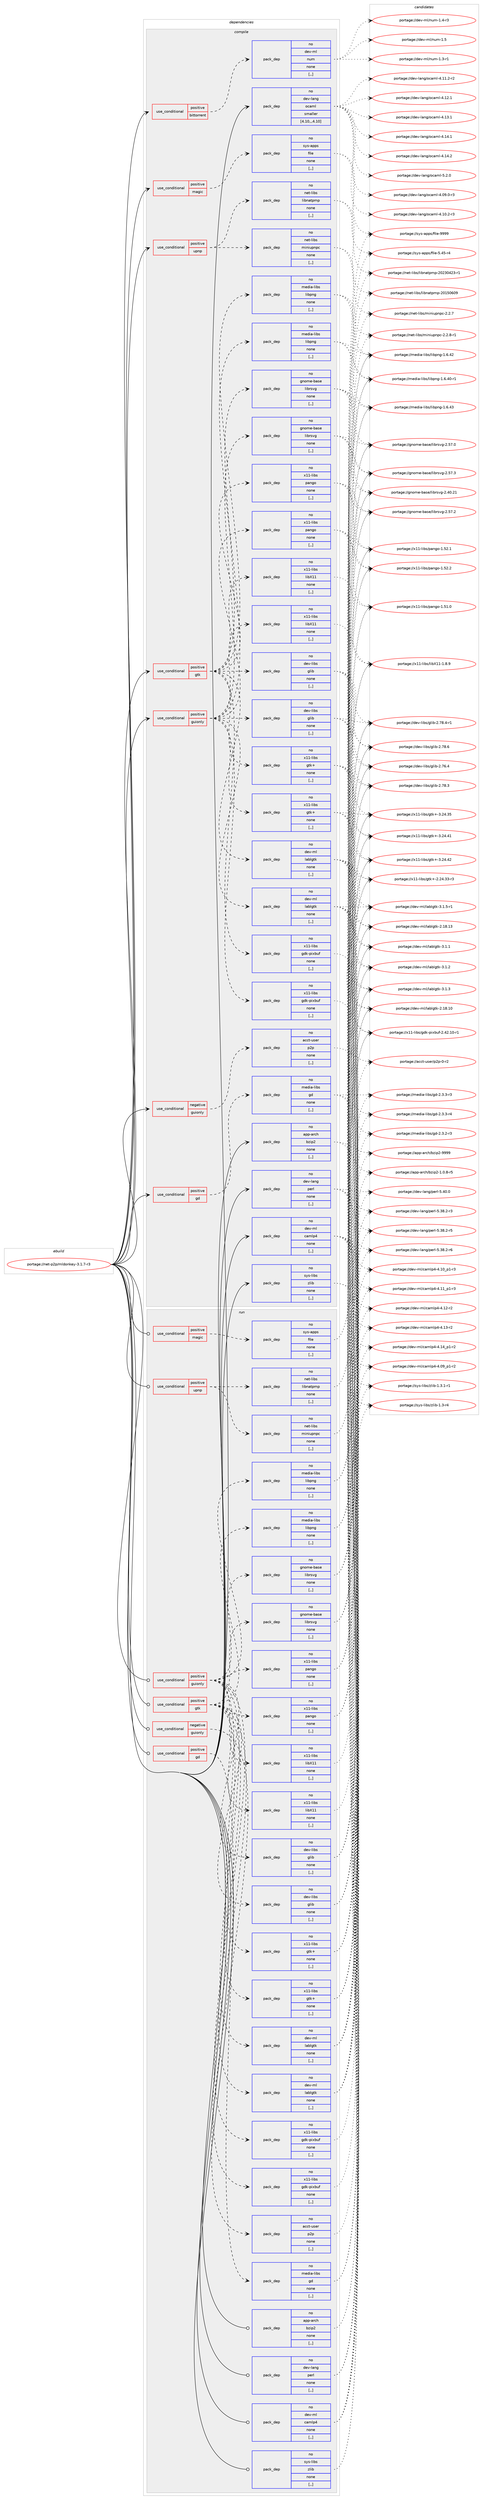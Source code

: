digraph prolog {

# *************
# Graph options
# *************

newrank=true;
concentrate=true;
compound=true;
graph [rankdir=LR,fontname=Helvetica,fontsize=10,ranksep=1.5];#, ranksep=2.5, nodesep=0.2];
edge  [arrowhead=vee];
node  [fontname=Helvetica,fontsize=10];

# **********
# The ebuild
# **********

subgraph cluster_leftcol {
color=gray;
rank=same;
label=<<i>ebuild</i>>;
id [label="portage://net-p2p/mldonkey-3.1.7-r3", color=red, width=4, href="../net-p2p/mldonkey-3.1.7-r3.svg"];
}

# ****************
# The dependencies
# ****************

subgraph cluster_midcol {
color=gray;
label=<<i>dependencies</i>>;
subgraph cluster_compile {
fillcolor="#eeeeee";
style=filled;
label=<<i>compile</i>>;
subgraph cond98154 {
dependency372718 [label=<<TABLE BORDER="0" CELLBORDER="1" CELLSPACING="0" CELLPADDING="4"><TR><TD ROWSPAN="3" CELLPADDING="10">use_conditional</TD></TR><TR><TD>negative</TD></TR><TR><TD>guionly</TD></TR></TABLE>>, shape=none, color=red];
subgraph pack271870 {
dependency372719 [label=<<TABLE BORDER="0" CELLBORDER="1" CELLSPACING="0" CELLPADDING="4" WIDTH="220"><TR><TD ROWSPAN="6" CELLPADDING="30">pack_dep</TD></TR><TR><TD WIDTH="110">no</TD></TR><TR><TD>acct-user</TD></TR><TR><TD>p2p</TD></TR><TR><TD>none</TD></TR><TR><TD>[,,]</TD></TR></TABLE>>, shape=none, color=blue];
}
dependency372718:e -> dependency372719:w [weight=20,style="dashed",arrowhead="vee"];
}
id:e -> dependency372718:w [weight=20,style="solid",arrowhead="vee"];
subgraph cond98155 {
dependency372720 [label=<<TABLE BORDER="0" CELLBORDER="1" CELLSPACING="0" CELLPADDING="4"><TR><TD ROWSPAN="3" CELLPADDING="10">use_conditional</TD></TR><TR><TD>positive</TD></TR><TR><TD>bittorrent</TD></TR></TABLE>>, shape=none, color=red];
subgraph pack271871 {
dependency372721 [label=<<TABLE BORDER="0" CELLBORDER="1" CELLSPACING="0" CELLPADDING="4" WIDTH="220"><TR><TD ROWSPAN="6" CELLPADDING="30">pack_dep</TD></TR><TR><TD WIDTH="110">no</TD></TR><TR><TD>dev-ml</TD></TR><TR><TD>num</TD></TR><TR><TD>none</TD></TR><TR><TD>[,,]</TD></TR></TABLE>>, shape=none, color=blue];
}
dependency372720:e -> dependency372721:w [weight=20,style="dashed",arrowhead="vee"];
}
id:e -> dependency372720:w [weight=20,style="solid",arrowhead="vee"];
subgraph cond98156 {
dependency372722 [label=<<TABLE BORDER="0" CELLBORDER="1" CELLSPACING="0" CELLPADDING="4"><TR><TD ROWSPAN="3" CELLPADDING="10">use_conditional</TD></TR><TR><TD>positive</TD></TR><TR><TD>gd</TD></TR></TABLE>>, shape=none, color=red];
subgraph pack271872 {
dependency372723 [label=<<TABLE BORDER="0" CELLBORDER="1" CELLSPACING="0" CELLPADDING="4" WIDTH="220"><TR><TD ROWSPAN="6" CELLPADDING="30">pack_dep</TD></TR><TR><TD WIDTH="110">no</TD></TR><TR><TD>media-libs</TD></TR><TR><TD>gd</TD></TR><TR><TD>none</TD></TR><TR><TD>[,,]</TD></TR></TABLE>>, shape=none, color=blue];
}
dependency372722:e -> dependency372723:w [weight=20,style="dashed",arrowhead="vee"];
}
id:e -> dependency372722:w [weight=20,style="solid",arrowhead="vee"];
subgraph cond98157 {
dependency372724 [label=<<TABLE BORDER="0" CELLBORDER="1" CELLSPACING="0" CELLPADDING="4"><TR><TD ROWSPAN="3" CELLPADDING="10">use_conditional</TD></TR><TR><TD>positive</TD></TR><TR><TD>gtk</TD></TR></TABLE>>, shape=none, color=red];
subgraph pack271873 {
dependency372725 [label=<<TABLE BORDER="0" CELLBORDER="1" CELLSPACING="0" CELLPADDING="4" WIDTH="220"><TR><TD ROWSPAN="6" CELLPADDING="30">pack_dep</TD></TR><TR><TD WIDTH="110">no</TD></TR><TR><TD>dev-libs</TD></TR><TR><TD>glib</TD></TR><TR><TD>none</TD></TR><TR><TD>[,,]</TD></TR></TABLE>>, shape=none, color=blue];
}
dependency372724:e -> dependency372725:w [weight=20,style="dashed",arrowhead="vee"];
subgraph pack271874 {
dependency372726 [label=<<TABLE BORDER="0" CELLBORDER="1" CELLSPACING="0" CELLPADDING="4" WIDTH="220"><TR><TD ROWSPAN="6" CELLPADDING="30">pack_dep</TD></TR><TR><TD WIDTH="110">no</TD></TR><TR><TD>dev-ml</TD></TR><TR><TD>lablgtk</TD></TR><TR><TD>none</TD></TR><TR><TD>[,,]</TD></TR></TABLE>>, shape=none, color=blue];
}
dependency372724:e -> dependency372726:w [weight=20,style="dashed",arrowhead="vee"];
subgraph pack271875 {
dependency372727 [label=<<TABLE BORDER="0" CELLBORDER="1" CELLSPACING="0" CELLPADDING="4" WIDTH="220"><TR><TD ROWSPAN="6" CELLPADDING="30">pack_dep</TD></TR><TR><TD WIDTH="110">no</TD></TR><TR><TD>gnome-base</TD></TR><TR><TD>librsvg</TD></TR><TR><TD>none</TD></TR><TR><TD>[,,]</TD></TR></TABLE>>, shape=none, color=blue];
}
dependency372724:e -> dependency372727:w [weight=20,style="dashed",arrowhead="vee"];
subgraph pack271876 {
dependency372728 [label=<<TABLE BORDER="0" CELLBORDER="1" CELLSPACING="0" CELLPADDING="4" WIDTH="220"><TR><TD ROWSPAN="6" CELLPADDING="30">pack_dep</TD></TR><TR><TD WIDTH="110">no</TD></TR><TR><TD>media-libs</TD></TR><TR><TD>libpng</TD></TR><TR><TD>none</TD></TR><TR><TD>[,,]</TD></TR></TABLE>>, shape=none, color=blue];
}
dependency372724:e -> dependency372728:w [weight=20,style="dashed",arrowhead="vee"];
subgraph pack271877 {
dependency372729 [label=<<TABLE BORDER="0" CELLBORDER="1" CELLSPACING="0" CELLPADDING="4" WIDTH="220"><TR><TD ROWSPAN="6" CELLPADDING="30">pack_dep</TD></TR><TR><TD WIDTH="110">no</TD></TR><TR><TD>x11-libs</TD></TR><TR><TD>gdk-pixbuf</TD></TR><TR><TD>none</TD></TR><TR><TD>[,,]</TD></TR></TABLE>>, shape=none, color=blue];
}
dependency372724:e -> dependency372729:w [weight=20,style="dashed",arrowhead="vee"];
subgraph pack271878 {
dependency372730 [label=<<TABLE BORDER="0" CELLBORDER="1" CELLSPACING="0" CELLPADDING="4" WIDTH="220"><TR><TD ROWSPAN="6" CELLPADDING="30">pack_dep</TD></TR><TR><TD WIDTH="110">no</TD></TR><TR><TD>x11-libs</TD></TR><TR><TD>gtk+</TD></TR><TR><TD>none</TD></TR><TR><TD>[,,]</TD></TR></TABLE>>, shape=none, color=blue];
}
dependency372724:e -> dependency372730:w [weight=20,style="dashed",arrowhead="vee"];
subgraph pack271879 {
dependency372731 [label=<<TABLE BORDER="0" CELLBORDER="1" CELLSPACING="0" CELLPADDING="4" WIDTH="220"><TR><TD ROWSPAN="6" CELLPADDING="30">pack_dep</TD></TR><TR><TD WIDTH="110">no</TD></TR><TR><TD>x11-libs</TD></TR><TR><TD>libX11</TD></TR><TR><TD>none</TD></TR><TR><TD>[,,]</TD></TR></TABLE>>, shape=none, color=blue];
}
dependency372724:e -> dependency372731:w [weight=20,style="dashed",arrowhead="vee"];
subgraph pack271880 {
dependency372732 [label=<<TABLE BORDER="0" CELLBORDER="1" CELLSPACING="0" CELLPADDING="4" WIDTH="220"><TR><TD ROWSPAN="6" CELLPADDING="30">pack_dep</TD></TR><TR><TD WIDTH="110">no</TD></TR><TR><TD>x11-libs</TD></TR><TR><TD>pango</TD></TR><TR><TD>none</TD></TR><TR><TD>[,,]</TD></TR></TABLE>>, shape=none, color=blue];
}
dependency372724:e -> dependency372732:w [weight=20,style="dashed",arrowhead="vee"];
}
id:e -> dependency372724:w [weight=20,style="solid",arrowhead="vee"];
subgraph cond98158 {
dependency372733 [label=<<TABLE BORDER="0" CELLBORDER="1" CELLSPACING="0" CELLPADDING="4"><TR><TD ROWSPAN="3" CELLPADDING="10">use_conditional</TD></TR><TR><TD>positive</TD></TR><TR><TD>guionly</TD></TR></TABLE>>, shape=none, color=red];
subgraph pack271881 {
dependency372734 [label=<<TABLE BORDER="0" CELLBORDER="1" CELLSPACING="0" CELLPADDING="4" WIDTH="220"><TR><TD ROWSPAN="6" CELLPADDING="30">pack_dep</TD></TR><TR><TD WIDTH="110">no</TD></TR><TR><TD>dev-libs</TD></TR><TR><TD>glib</TD></TR><TR><TD>none</TD></TR><TR><TD>[,,]</TD></TR></TABLE>>, shape=none, color=blue];
}
dependency372733:e -> dependency372734:w [weight=20,style="dashed",arrowhead="vee"];
subgraph pack271882 {
dependency372735 [label=<<TABLE BORDER="0" CELLBORDER="1" CELLSPACING="0" CELLPADDING="4" WIDTH="220"><TR><TD ROWSPAN="6" CELLPADDING="30">pack_dep</TD></TR><TR><TD WIDTH="110">no</TD></TR><TR><TD>dev-ml</TD></TR><TR><TD>lablgtk</TD></TR><TR><TD>none</TD></TR><TR><TD>[,,]</TD></TR></TABLE>>, shape=none, color=blue];
}
dependency372733:e -> dependency372735:w [weight=20,style="dashed",arrowhead="vee"];
subgraph pack271883 {
dependency372736 [label=<<TABLE BORDER="0" CELLBORDER="1" CELLSPACING="0" CELLPADDING="4" WIDTH="220"><TR><TD ROWSPAN="6" CELLPADDING="30">pack_dep</TD></TR><TR><TD WIDTH="110">no</TD></TR><TR><TD>gnome-base</TD></TR><TR><TD>librsvg</TD></TR><TR><TD>none</TD></TR><TR><TD>[,,]</TD></TR></TABLE>>, shape=none, color=blue];
}
dependency372733:e -> dependency372736:w [weight=20,style="dashed",arrowhead="vee"];
subgraph pack271884 {
dependency372737 [label=<<TABLE BORDER="0" CELLBORDER="1" CELLSPACING="0" CELLPADDING="4" WIDTH="220"><TR><TD ROWSPAN="6" CELLPADDING="30">pack_dep</TD></TR><TR><TD WIDTH="110">no</TD></TR><TR><TD>media-libs</TD></TR><TR><TD>libpng</TD></TR><TR><TD>none</TD></TR><TR><TD>[,,]</TD></TR></TABLE>>, shape=none, color=blue];
}
dependency372733:e -> dependency372737:w [weight=20,style="dashed",arrowhead="vee"];
subgraph pack271885 {
dependency372738 [label=<<TABLE BORDER="0" CELLBORDER="1" CELLSPACING="0" CELLPADDING="4" WIDTH="220"><TR><TD ROWSPAN="6" CELLPADDING="30">pack_dep</TD></TR><TR><TD WIDTH="110">no</TD></TR><TR><TD>x11-libs</TD></TR><TR><TD>gdk-pixbuf</TD></TR><TR><TD>none</TD></TR><TR><TD>[,,]</TD></TR></TABLE>>, shape=none, color=blue];
}
dependency372733:e -> dependency372738:w [weight=20,style="dashed",arrowhead="vee"];
subgraph pack271886 {
dependency372739 [label=<<TABLE BORDER="0" CELLBORDER="1" CELLSPACING="0" CELLPADDING="4" WIDTH="220"><TR><TD ROWSPAN="6" CELLPADDING="30">pack_dep</TD></TR><TR><TD WIDTH="110">no</TD></TR><TR><TD>x11-libs</TD></TR><TR><TD>gtk+</TD></TR><TR><TD>none</TD></TR><TR><TD>[,,]</TD></TR></TABLE>>, shape=none, color=blue];
}
dependency372733:e -> dependency372739:w [weight=20,style="dashed",arrowhead="vee"];
subgraph pack271887 {
dependency372740 [label=<<TABLE BORDER="0" CELLBORDER="1" CELLSPACING="0" CELLPADDING="4" WIDTH="220"><TR><TD ROWSPAN="6" CELLPADDING="30">pack_dep</TD></TR><TR><TD WIDTH="110">no</TD></TR><TR><TD>x11-libs</TD></TR><TR><TD>libX11</TD></TR><TR><TD>none</TD></TR><TR><TD>[,,]</TD></TR></TABLE>>, shape=none, color=blue];
}
dependency372733:e -> dependency372740:w [weight=20,style="dashed",arrowhead="vee"];
subgraph pack271888 {
dependency372741 [label=<<TABLE BORDER="0" CELLBORDER="1" CELLSPACING="0" CELLPADDING="4" WIDTH="220"><TR><TD ROWSPAN="6" CELLPADDING="30">pack_dep</TD></TR><TR><TD WIDTH="110">no</TD></TR><TR><TD>x11-libs</TD></TR><TR><TD>pango</TD></TR><TR><TD>none</TD></TR><TR><TD>[,,]</TD></TR></TABLE>>, shape=none, color=blue];
}
dependency372733:e -> dependency372741:w [weight=20,style="dashed",arrowhead="vee"];
}
id:e -> dependency372733:w [weight=20,style="solid",arrowhead="vee"];
subgraph cond98159 {
dependency372742 [label=<<TABLE BORDER="0" CELLBORDER="1" CELLSPACING="0" CELLPADDING="4"><TR><TD ROWSPAN="3" CELLPADDING="10">use_conditional</TD></TR><TR><TD>positive</TD></TR><TR><TD>magic</TD></TR></TABLE>>, shape=none, color=red];
subgraph pack271889 {
dependency372743 [label=<<TABLE BORDER="0" CELLBORDER="1" CELLSPACING="0" CELLPADDING="4" WIDTH="220"><TR><TD ROWSPAN="6" CELLPADDING="30">pack_dep</TD></TR><TR><TD WIDTH="110">no</TD></TR><TR><TD>sys-apps</TD></TR><TR><TD>file</TD></TR><TR><TD>none</TD></TR><TR><TD>[,,]</TD></TR></TABLE>>, shape=none, color=blue];
}
dependency372742:e -> dependency372743:w [weight=20,style="dashed",arrowhead="vee"];
}
id:e -> dependency372742:w [weight=20,style="solid",arrowhead="vee"];
subgraph cond98160 {
dependency372744 [label=<<TABLE BORDER="0" CELLBORDER="1" CELLSPACING="0" CELLPADDING="4"><TR><TD ROWSPAN="3" CELLPADDING="10">use_conditional</TD></TR><TR><TD>positive</TD></TR><TR><TD>upnp</TD></TR></TABLE>>, shape=none, color=red];
subgraph pack271890 {
dependency372745 [label=<<TABLE BORDER="0" CELLBORDER="1" CELLSPACING="0" CELLPADDING="4" WIDTH="220"><TR><TD ROWSPAN="6" CELLPADDING="30">pack_dep</TD></TR><TR><TD WIDTH="110">no</TD></TR><TR><TD>net-libs</TD></TR><TR><TD>libnatpmp</TD></TR><TR><TD>none</TD></TR><TR><TD>[,,]</TD></TR></TABLE>>, shape=none, color=blue];
}
dependency372744:e -> dependency372745:w [weight=20,style="dashed",arrowhead="vee"];
subgraph pack271891 {
dependency372746 [label=<<TABLE BORDER="0" CELLBORDER="1" CELLSPACING="0" CELLPADDING="4" WIDTH="220"><TR><TD ROWSPAN="6" CELLPADDING="30">pack_dep</TD></TR><TR><TD WIDTH="110">no</TD></TR><TR><TD>net-libs</TD></TR><TR><TD>miniupnpc</TD></TR><TR><TD>none</TD></TR><TR><TD>[,,]</TD></TR></TABLE>>, shape=none, color=blue];
}
dependency372744:e -> dependency372746:w [weight=20,style="dashed",arrowhead="vee"];
}
id:e -> dependency372744:w [weight=20,style="solid",arrowhead="vee"];
subgraph pack271892 {
dependency372747 [label=<<TABLE BORDER="0" CELLBORDER="1" CELLSPACING="0" CELLPADDING="4" WIDTH="220"><TR><TD ROWSPAN="6" CELLPADDING="30">pack_dep</TD></TR><TR><TD WIDTH="110">no</TD></TR><TR><TD>app-arch</TD></TR><TR><TD>bzip2</TD></TR><TR><TD>none</TD></TR><TR><TD>[,,]</TD></TR></TABLE>>, shape=none, color=blue];
}
id:e -> dependency372747:w [weight=20,style="solid",arrowhead="vee"];
subgraph pack271893 {
dependency372748 [label=<<TABLE BORDER="0" CELLBORDER="1" CELLSPACING="0" CELLPADDING="4" WIDTH="220"><TR><TD ROWSPAN="6" CELLPADDING="30">pack_dep</TD></TR><TR><TD WIDTH="110">no</TD></TR><TR><TD>dev-lang</TD></TR><TR><TD>ocaml</TD></TR><TR><TD>smaller</TD></TR><TR><TD>[4.10,,,4.10]</TD></TR></TABLE>>, shape=none, color=blue];
}
id:e -> dependency372748:w [weight=20,style="solid",arrowhead="vee"];
subgraph pack271894 {
dependency372749 [label=<<TABLE BORDER="0" CELLBORDER="1" CELLSPACING="0" CELLPADDING="4" WIDTH="220"><TR><TD ROWSPAN="6" CELLPADDING="30">pack_dep</TD></TR><TR><TD WIDTH="110">no</TD></TR><TR><TD>dev-lang</TD></TR><TR><TD>perl</TD></TR><TR><TD>none</TD></TR><TR><TD>[,,]</TD></TR></TABLE>>, shape=none, color=blue];
}
id:e -> dependency372749:w [weight=20,style="solid",arrowhead="vee"];
subgraph pack271895 {
dependency372750 [label=<<TABLE BORDER="0" CELLBORDER="1" CELLSPACING="0" CELLPADDING="4" WIDTH="220"><TR><TD ROWSPAN="6" CELLPADDING="30">pack_dep</TD></TR><TR><TD WIDTH="110">no</TD></TR><TR><TD>dev-ml</TD></TR><TR><TD>camlp4</TD></TR><TR><TD>none</TD></TR><TR><TD>[,,]</TD></TR></TABLE>>, shape=none, color=blue];
}
id:e -> dependency372750:w [weight=20,style="solid",arrowhead="vee"];
subgraph pack271896 {
dependency372751 [label=<<TABLE BORDER="0" CELLBORDER="1" CELLSPACING="0" CELLPADDING="4" WIDTH="220"><TR><TD ROWSPAN="6" CELLPADDING="30">pack_dep</TD></TR><TR><TD WIDTH="110">no</TD></TR><TR><TD>sys-libs</TD></TR><TR><TD>zlib</TD></TR><TR><TD>none</TD></TR><TR><TD>[,,]</TD></TR></TABLE>>, shape=none, color=blue];
}
id:e -> dependency372751:w [weight=20,style="solid",arrowhead="vee"];
}
subgraph cluster_compileandrun {
fillcolor="#eeeeee";
style=filled;
label=<<i>compile and run</i>>;
}
subgraph cluster_run {
fillcolor="#eeeeee";
style=filled;
label=<<i>run</i>>;
subgraph cond98161 {
dependency372752 [label=<<TABLE BORDER="0" CELLBORDER="1" CELLSPACING="0" CELLPADDING="4"><TR><TD ROWSPAN="3" CELLPADDING="10">use_conditional</TD></TR><TR><TD>negative</TD></TR><TR><TD>guionly</TD></TR></TABLE>>, shape=none, color=red];
subgraph pack271897 {
dependency372753 [label=<<TABLE BORDER="0" CELLBORDER="1" CELLSPACING="0" CELLPADDING="4" WIDTH="220"><TR><TD ROWSPAN="6" CELLPADDING="30">pack_dep</TD></TR><TR><TD WIDTH="110">no</TD></TR><TR><TD>acct-user</TD></TR><TR><TD>p2p</TD></TR><TR><TD>none</TD></TR><TR><TD>[,,]</TD></TR></TABLE>>, shape=none, color=blue];
}
dependency372752:e -> dependency372753:w [weight=20,style="dashed",arrowhead="vee"];
}
id:e -> dependency372752:w [weight=20,style="solid",arrowhead="odot"];
subgraph cond98162 {
dependency372754 [label=<<TABLE BORDER="0" CELLBORDER="1" CELLSPACING="0" CELLPADDING="4"><TR><TD ROWSPAN="3" CELLPADDING="10">use_conditional</TD></TR><TR><TD>positive</TD></TR><TR><TD>gd</TD></TR></TABLE>>, shape=none, color=red];
subgraph pack271898 {
dependency372755 [label=<<TABLE BORDER="0" CELLBORDER="1" CELLSPACING="0" CELLPADDING="4" WIDTH="220"><TR><TD ROWSPAN="6" CELLPADDING="30">pack_dep</TD></TR><TR><TD WIDTH="110">no</TD></TR><TR><TD>media-libs</TD></TR><TR><TD>gd</TD></TR><TR><TD>none</TD></TR><TR><TD>[,,]</TD></TR></TABLE>>, shape=none, color=blue];
}
dependency372754:e -> dependency372755:w [weight=20,style="dashed",arrowhead="vee"];
}
id:e -> dependency372754:w [weight=20,style="solid",arrowhead="odot"];
subgraph cond98163 {
dependency372756 [label=<<TABLE BORDER="0" CELLBORDER="1" CELLSPACING="0" CELLPADDING="4"><TR><TD ROWSPAN="3" CELLPADDING="10">use_conditional</TD></TR><TR><TD>positive</TD></TR><TR><TD>gtk</TD></TR></TABLE>>, shape=none, color=red];
subgraph pack271899 {
dependency372757 [label=<<TABLE BORDER="0" CELLBORDER="1" CELLSPACING="0" CELLPADDING="4" WIDTH="220"><TR><TD ROWSPAN="6" CELLPADDING="30">pack_dep</TD></TR><TR><TD WIDTH="110">no</TD></TR><TR><TD>dev-libs</TD></TR><TR><TD>glib</TD></TR><TR><TD>none</TD></TR><TR><TD>[,,]</TD></TR></TABLE>>, shape=none, color=blue];
}
dependency372756:e -> dependency372757:w [weight=20,style="dashed",arrowhead="vee"];
subgraph pack271900 {
dependency372758 [label=<<TABLE BORDER="0" CELLBORDER="1" CELLSPACING="0" CELLPADDING="4" WIDTH="220"><TR><TD ROWSPAN="6" CELLPADDING="30">pack_dep</TD></TR><TR><TD WIDTH="110">no</TD></TR><TR><TD>dev-ml</TD></TR><TR><TD>lablgtk</TD></TR><TR><TD>none</TD></TR><TR><TD>[,,]</TD></TR></TABLE>>, shape=none, color=blue];
}
dependency372756:e -> dependency372758:w [weight=20,style="dashed",arrowhead="vee"];
subgraph pack271901 {
dependency372759 [label=<<TABLE BORDER="0" CELLBORDER="1" CELLSPACING="0" CELLPADDING="4" WIDTH="220"><TR><TD ROWSPAN="6" CELLPADDING="30">pack_dep</TD></TR><TR><TD WIDTH="110">no</TD></TR><TR><TD>gnome-base</TD></TR><TR><TD>librsvg</TD></TR><TR><TD>none</TD></TR><TR><TD>[,,]</TD></TR></TABLE>>, shape=none, color=blue];
}
dependency372756:e -> dependency372759:w [weight=20,style="dashed",arrowhead="vee"];
subgraph pack271902 {
dependency372760 [label=<<TABLE BORDER="0" CELLBORDER="1" CELLSPACING="0" CELLPADDING="4" WIDTH="220"><TR><TD ROWSPAN="6" CELLPADDING="30">pack_dep</TD></TR><TR><TD WIDTH="110">no</TD></TR><TR><TD>media-libs</TD></TR><TR><TD>libpng</TD></TR><TR><TD>none</TD></TR><TR><TD>[,,]</TD></TR></TABLE>>, shape=none, color=blue];
}
dependency372756:e -> dependency372760:w [weight=20,style="dashed",arrowhead="vee"];
subgraph pack271903 {
dependency372761 [label=<<TABLE BORDER="0" CELLBORDER="1" CELLSPACING="0" CELLPADDING="4" WIDTH="220"><TR><TD ROWSPAN="6" CELLPADDING="30">pack_dep</TD></TR><TR><TD WIDTH="110">no</TD></TR><TR><TD>x11-libs</TD></TR><TR><TD>gdk-pixbuf</TD></TR><TR><TD>none</TD></TR><TR><TD>[,,]</TD></TR></TABLE>>, shape=none, color=blue];
}
dependency372756:e -> dependency372761:w [weight=20,style="dashed",arrowhead="vee"];
subgraph pack271904 {
dependency372762 [label=<<TABLE BORDER="0" CELLBORDER="1" CELLSPACING="0" CELLPADDING="4" WIDTH="220"><TR><TD ROWSPAN="6" CELLPADDING="30">pack_dep</TD></TR><TR><TD WIDTH="110">no</TD></TR><TR><TD>x11-libs</TD></TR><TR><TD>gtk+</TD></TR><TR><TD>none</TD></TR><TR><TD>[,,]</TD></TR></TABLE>>, shape=none, color=blue];
}
dependency372756:e -> dependency372762:w [weight=20,style="dashed",arrowhead="vee"];
subgraph pack271905 {
dependency372763 [label=<<TABLE BORDER="0" CELLBORDER="1" CELLSPACING="0" CELLPADDING="4" WIDTH="220"><TR><TD ROWSPAN="6" CELLPADDING="30">pack_dep</TD></TR><TR><TD WIDTH="110">no</TD></TR><TR><TD>x11-libs</TD></TR><TR><TD>libX11</TD></TR><TR><TD>none</TD></TR><TR><TD>[,,]</TD></TR></TABLE>>, shape=none, color=blue];
}
dependency372756:e -> dependency372763:w [weight=20,style="dashed",arrowhead="vee"];
subgraph pack271906 {
dependency372764 [label=<<TABLE BORDER="0" CELLBORDER="1" CELLSPACING="0" CELLPADDING="4" WIDTH="220"><TR><TD ROWSPAN="6" CELLPADDING="30">pack_dep</TD></TR><TR><TD WIDTH="110">no</TD></TR><TR><TD>x11-libs</TD></TR><TR><TD>pango</TD></TR><TR><TD>none</TD></TR><TR><TD>[,,]</TD></TR></TABLE>>, shape=none, color=blue];
}
dependency372756:e -> dependency372764:w [weight=20,style="dashed",arrowhead="vee"];
}
id:e -> dependency372756:w [weight=20,style="solid",arrowhead="odot"];
subgraph cond98164 {
dependency372765 [label=<<TABLE BORDER="0" CELLBORDER="1" CELLSPACING="0" CELLPADDING="4"><TR><TD ROWSPAN="3" CELLPADDING="10">use_conditional</TD></TR><TR><TD>positive</TD></TR><TR><TD>guionly</TD></TR></TABLE>>, shape=none, color=red];
subgraph pack271907 {
dependency372766 [label=<<TABLE BORDER="0" CELLBORDER="1" CELLSPACING="0" CELLPADDING="4" WIDTH="220"><TR><TD ROWSPAN="6" CELLPADDING="30">pack_dep</TD></TR><TR><TD WIDTH="110">no</TD></TR><TR><TD>dev-libs</TD></TR><TR><TD>glib</TD></TR><TR><TD>none</TD></TR><TR><TD>[,,]</TD></TR></TABLE>>, shape=none, color=blue];
}
dependency372765:e -> dependency372766:w [weight=20,style="dashed",arrowhead="vee"];
subgraph pack271908 {
dependency372767 [label=<<TABLE BORDER="0" CELLBORDER="1" CELLSPACING="0" CELLPADDING="4" WIDTH="220"><TR><TD ROWSPAN="6" CELLPADDING="30">pack_dep</TD></TR><TR><TD WIDTH="110">no</TD></TR><TR><TD>dev-ml</TD></TR><TR><TD>lablgtk</TD></TR><TR><TD>none</TD></TR><TR><TD>[,,]</TD></TR></TABLE>>, shape=none, color=blue];
}
dependency372765:e -> dependency372767:w [weight=20,style="dashed",arrowhead="vee"];
subgraph pack271909 {
dependency372768 [label=<<TABLE BORDER="0" CELLBORDER="1" CELLSPACING="0" CELLPADDING="4" WIDTH="220"><TR><TD ROWSPAN="6" CELLPADDING="30">pack_dep</TD></TR><TR><TD WIDTH="110">no</TD></TR><TR><TD>gnome-base</TD></TR><TR><TD>librsvg</TD></TR><TR><TD>none</TD></TR><TR><TD>[,,]</TD></TR></TABLE>>, shape=none, color=blue];
}
dependency372765:e -> dependency372768:w [weight=20,style="dashed",arrowhead="vee"];
subgraph pack271910 {
dependency372769 [label=<<TABLE BORDER="0" CELLBORDER="1" CELLSPACING="0" CELLPADDING="4" WIDTH="220"><TR><TD ROWSPAN="6" CELLPADDING="30">pack_dep</TD></TR><TR><TD WIDTH="110">no</TD></TR><TR><TD>media-libs</TD></TR><TR><TD>libpng</TD></TR><TR><TD>none</TD></TR><TR><TD>[,,]</TD></TR></TABLE>>, shape=none, color=blue];
}
dependency372765:e -> dependency372769:w [weight=20,style="dashed",arrowhead="vee"];
subgraph pack271911 {
dependency372770 [label=<<TABLE BORDER="0" CELLBORDER="1" CELLSPACING="0" CELLPADDING="4" WIDTH="220"><TR><TD ROWSPAN="6" CELLPADDING="30">pack_dep</TD></TR><TR><TD WIDTH="110">no</TD></TR><TR><TD>x11-libs</TD></TR><TR><TD>gdk-pixbuf</TD></TR><TR><TD>none</TD></TR><TR><TD>[,,]</TD></TR></TABLE>>, shape=none, color=blue];
}
dependency372765:e -> dependency372770:w [weight=20,style="dashed",arrowhead="vee"];
subgraph pack271912 {
dependency372771 [label=<<TABLE BORDER="0" CELLBORDER="1" CELLSPACING="0" CELLPADDING="4" WIDTH="220"><TR><TD ROWSPAN="6" CELLPADDING="30">pack_dep</TD></TR><TR><TD WIDTH="110">no</TD></TR><TR><TD>x11-libs</TD></TR><TR><TD>gtk+</TD></TR><TR><TD>none</TD></TR><TR><TD>[,,]</TD></TR></TABLE>>, shape=none, color=blue];
}
dependency372765:e -> dependency372771:w [weight=20,style="dashed",arrowhead="vee"];
subgraph pack271913 {
dependency372772 [label=<<TABLE BORDER="0" CELLBORDER="1" CELLSPACING="0" CELLPADDING="4" WIDTH="220"><TR><TD ROWSPAN="6" CELLPADDING="30">pack_dep</TD></TR><TR><TD WIDTH="110">no</TD></TR><TR><TD>x11-libs</TD></TR><TR><TD>libX11</TD></TR><TR><TD>none</TD></TR><TR><TD>[,,]</TD></TR></TABLE>>, shape=none, color=blue];
}
dependency372765:e -> dependency372772:w [weight=20,style="dashed",arrowhead="vee"];
subgraph pack271914 {
dependency372773 [label=<<TABLE BORDER="0" CELLBORDER="1" CELLSPACING="0" CELLPADDING="4" WIDTH="220"><TR><TD ROWSPAN="6" CELLPADDING="30">pack_dep</TD></TR><TR><TD WIDTH="110">no</TD></TR><TR><TD>x11-libs</TD></TR><TR><TD>pango</TD></TR><TR><TD>none</TD></TR><TR><TD>[,,]</TD></TR></TABLE>>, shape=none, color=blue];
}
dependency372765:e -> dependency372773:w [weight=20,style="dashed",arrowhead="vee"];
}
id:e -> dependency372765:w [weight=20,style="solid",arrowhead="odot"];
subgraph cond98165 {
dependency372774 [label=<<TABLE BORDER="0" CELLBORDER="1" CELLSPACING="0" CELLPADDING="4"><TR><TD ROWSPAN="3" CELLPADDING="10">use_conditional</TD></TR><TR><TD>positive</TD></TR><TR><TD>magic</TD></TR></TABLE>>, shape=none, color=red];
subgraph pack271915 {
dependency372775 [label=<<TABLE BORDER="0" CELLBORDER="1" CELLSPACING="0" CELLPADDING="4" WIDTH="220"><TR><TD ROWSPAN="6" CELLPADDING="30">pack_dep</TD></TR><TR><TD WIDTH="110">no</TD></TR><TR><TD>sys-apps</TD></TR><TR><TD>file</TD></TR><TR><TD>none</TD></TR><TR><TD>[,,]</TD></TR></TABLE>>, shape=none, color=blue];
}
dependency372774:e -> dependency372775:w [weight=20,style="dashed",arrowhead="vee"];
}
id:e -> dependency372774:w [weight=20,style="solid",arrowhead="odot"];
subgraph cond98166 {
dependency372776 [label=<<TABLE BORDER="0" CELLBORDER="1" CELLSPACING="0" CELLPADDING="4"><TR><TD ROWSPAN="3" CELLPADDING="10">use_conditional</TD></TR><TR><TD>positive</TD></TR><TR><TD>upnp</TD></TR></TABLE>>, shape=none, color=red];
subgraph pack271916 {
dependency372777 [label=<<TABLE BORDER="0" CELLBORDER="1" CELLSPACING="0" CELLPADDING="4" WIDTH="220"><TR><TD ROWSPAN="6" CELLPADDING="30">pack_dep</TD></TR><TR><TD WIDTH="110">no</TD></TR><TR><TD>net-libs</TD></TR><TR><TD>libnatpmp</TD></TR><TR><TD>none</TD></TR><TR><TD>[,,]</TD></TR></TABLE>>, shape=none, color=blue];
}
dependency372776:e -> dependency372777:w [weight=20,style="dashed",arrowhead="vee"];
subgraph pack271917 {
dependency372778 [label=<<TABLE BORDER="0" CELLBORDER="1" CELLSPACING="0" CELLPADDING="4" WIDTH="220"><TR><TD ROWSPAN="6" CELLPADDING="30">pack_dep</TD></TR><TR><TD WIDTH="110">no</TD></TR><TR><TD>net-libs</TD></TR><TR><TD>miniupnpc</TD></TR><TR><TD>none</TD></TR><TR><TD>[,,]</TD></TR></TABLE>>, shape=none, color=blue];
}
dependency372776:e -> dependency372778:w [weight=20,style="dashed",arrowhead="vee"];
}
id:e -> dependency372776:w [weight=20,style="solid",arrowhead="odot"];
subgraph pack271918 {
dependency372779 [label=<<TABLE BORDER="0" CELLBORDER="1" CELLSPACING="0" CELLPADDING="4" WIDTH="220"><TR><TD ROWSPAN="6" CELLPADDING="30">pack_dep</TD></TR><TR><TD WIDTH="110">no</TD></TR><TR><TD>app-arch</TD></TR><TR><TD>bzip2</TD></TR><TR><TD>none</TD></TR><TR><TD>[,,]</TD></TR></TABLE>>, shape=none, color=blue];
}
id:e -> dependency372779:w [weight=20,style="solid",arrowhead="odot"];
subgraph pack271919 {
dependency372780 [label=<<TABLE BORDER="0" CELLBORDER="1" CELLSPACING="0" CELLPADDING="4" WIDTH="220"><TR><TD ROWSPAN="6" CELLPADDING="30">pack_dep</TD></TR><TR><TD WIDTH="110">no</TD></TR><TR><TD>dev-lang</TD></TR><TR><TD>perl</TD></TR><TR><TD>none</TD></TR><TR><TD>[,,]</TD></TR></TABLE>>, shape=none, color=blue];
}
id:e -> dependency372780:w [weight=20,style="solid",arrowhead="odot"];
subgraph pack271920 {
dependency372781 [label=<<TABLE BORDER="0" CELLBORDER="1" CELLSPACING="0" CELLPADDING="4" WIDTH="220"><TR><TD ROWSPAN="6" CELLPADDING="30">pack_dep</TD></TR><TR><TD WIDTH="110">no</TD></TR><TR><TD>dev-ml</TD></TR><TR><TD>camlp4</TD></TR><TR><TD>none</TD></TR><TR><TD>[,,]</TD></TR></TABLE>>, shape=none, color=blue];
}
id:e -> dependency372781:w [weight=20,style="solid",arrowhead="odot"];
subgraph pack271921 {
dependency372782 [label=<<TABLE BORDER="0" CELLBORDER="1" CELLSPACING="0" CELLPADDING="4" WIDTH="220"><TR><TD ROWSPAN="6" CELLPADDING="30">pack_dep</TD></TR><TR><TD WIDTH="110">no</TD></TR><TR><TD>sys-libs</TD></TR><TR><TD>zlib</TD></TR><TR><TD>none</TD></TR><TR><TD>[,,]</TD></TR></TABLE>>, shape=none, color=blue];
}
id:e -> dependency372782:w [weight=20,style="solid",arrowhead="odot"];
}
}

# **************
# The candidates
# **************

subgraph cluster_choices {
rank=same;
color=gray;
label=<<i>candidates</i>>;

subgraph choice271870 {
color=black;
nodesep=1;
choice97999911645117115101114471125011245484511450 [label="portage://acct-user/p2p-0-r2", color=red, width=4,href="../acct-user/p2p-0-r2.svg"];
dependency372719:e -> choice97999911645117115101114471125011245484511450:w [style=dotted,weight="100"];
}
subgraph choice271871 {
color=black;
nodesep=1;
choice1001011184510910847110117109454946514511449 [label="portage://dev-ml/num-1.3-r1", color=red, width=4,href="../dev-ml/num-1.3-r1.svg"];
choice1001011184510910847110117109454946524511451 [label="portage://dev-ml/num-1.4-r3", color=red, width=4,href="../dev-ml/num-1.4-r3.svg"];
choice100101118451091084711011710945494653 [label="portage://dev-ml/num-1.5", color=red, width=4,href="../dev-ml/num-1.5.svg"];
dependency372721:e -> choice1001011184510910847110117109454946514511449:w [style=dotted,weight="100"];
dependency372721:e -> choice1001011184510910847110117109454946524511451:w [style=dotted,weight="100"];
dependency372721:e -> choice100101118451091084711011710945494653:w [style=dotted,weight="100"];
}
subgraph choice271872 {
color=black;
nodesep=1;
choice109101100105974510810598115471031004550465146504511451 [label="portage://media-libs/gd-2.3.2-r3", color=red, width=4,href="../media-libs/gd-2.3.2-r3.svg"];
choice109101100105974510810598115471031004550465146514511451 [label="portage://media-libs/gd-2.3.3-r3", color=red, width=4,href="../media-libs/gd-2.3.3-r3.svg"];
choice109101100105974510810598115471031004550465146514511452 [label="portage://media-libs/gd-2.3.3-r4", color=red, width=4,href="../media-libs/gd-2.3.3-r4.svg"];
dependency372723:e -> choice109101100105974510810598115471031004550465146504511451:w [style=dotted,weight="100"];
dependency372723:e -> choice109101100105974510810598115471031004550465146514511451:w [style=dotted,weight="100"];
dependency372723:e -> choice109101100105974510810598115471031004550465146514511452:w [style=dotted,weight="100"];
}
subgraph choice271873 {
color=black;
nodesep=1;
choice1001011184510810598115471031081059845504655544652 [label="portage://dev-libs/glib-2.76.4", color=red, width=4,href="../dev-libs/glib-2.76.4.svg"];
choice1001011184510810598115471031081059845504655564651 [label="portage://dev-libs/glib-2.78.3", color=red, width=4,href="../dev-libs/glib-2.78.3.svg"];
choice10010111845108105981154710310810598455046555646524511449 [label="portage://dev-libs/glib-2.78.4-r1", color=red, width=4,href="../dev-libs/glib-2.78.4-r1.svg"];
choice1001011184510810598115471031081059845504655564654 [label="portage://dev-libs/glib-2.78.6", color=red, width=4,href="../dev-libs/glib-2.78.6.svg"];
dependency372725:e -> choice1001011184510810598115471031081059845504655544652:w [style=dotted,weight="100"];
dependency372725:e -> choice1001011184510810598115471031081059845504655564651:w [style=dotted,weight="100"];
dependency372725:e -> choice10010111845108105981154710310810598455046555646524511449:w [style=dotted,weight="100"];
dependency372725:e -> choice1001011184510810598115471031081059845504655564654:w [style=dotted,weight="100"];
}
subgraph choice271874 {
color=black;
nodesep=1;
choice100101118451091084710897981081031161074550464956464948 [label="portage://dev-ml/lablgtk-2.18.10", color=red, width=4,href="../dev-ml/lablgtk-2.18.10.svg"];
choice100101118451091084710897981081031161074550464956464951 [label="portage://dev-ml/lablgtk-2.18.13", color=red, width=4,href="../dev-ml/lablgtk-2.18.13.svg"];
choice10010111845109108471089798108103116107455146494649 [label="portage://dev-ml/lablgtk-3.1.1", color=red, width=4,href="../dev-ml/lablgtk-3.1.1.svg"];
choice10010111845109108471089798108103116107455146494650 [label="portage://dev-ml/lablgtk-3.1.2", color=red, width=4,href="../dev-ml/lablgtk-3.1.2.svg"];
choice10010111845109108471089798108103116107455146494651 [label="portage://dev-ml/lablgtk-3.1.3", color=red, width=4,href="../dev-ml/lablgtk-3.1.3.svg"];
choice100101118451091084710897981081031161074551464946534511449 [label="portage://dev-ml/lablgtk-3.1.5-r1", color=red, width=4,href="../dev-ml/lablgtk-3.1.5-r1.svg"];
dependency372726:e -> choice100101118451091084710897981081031161074550464956464948:w [style=dotted,weight="100"];
dependency372726:e -> choice100101118451091084710897981081031161074550464956464951:w [style=dotted,weight="100"];
dependency372726:e -> choice10010111845109108471089798108103116107455146494649:w [style=dotted,weight="100"];
dependency372726:e -> choice10010111845109108471089798108103116107455146494650:w [style=dotted,weight="100"];
dependency372726:e -> choice10010111845109108471089798108103116107455146494651:w [style=dotted,weight="100"];
dependency372726:e -> choice100101118451091084710897981081031161074551464946534511449:w [style=dotted,weight="100"];
}
subgraph choice271875 {
color=black;
nodesep=1;
choice10311011110910145989711510147108105981141151181034550465248465049 [label="portage://gnome-base/librsvg-2.40.21", color=red, width=4,href="../gnome-base/librsvg-2.40.21.svg"];
choice103110111109101459897115101471081059811411511810345504653554648 [label="portage://gnome-base/librsvg-2.57.0", color=red, width=4,href="../gnome-base/librsvg-2.57.0.svg"];
choice103110111109101459897115101471081059811411511810345504653554650 [label="portage://gnome-base/librsvg-2.57.2", color=red, width=4,href="../gnome-base/librsvg-2.57.2.svg"];
choice103110111109101459897115101471081059811411511810345504653554651 [label="portage://gnome-base/librsvg-2.57.3", color=red, width=4,href="../gnome-base/librsvg-2.57.3.svg"];
dependency372727:e -> choice10311011110910145989711510147108105981141151181034550465248465049:w [style=dotted,weight="100"];
dependency372727:e -> choice103110111109101459897115101471081059811411511810345504653554648:w [style=dotted,weight="100"];
dependency372727:e -> choice103110111109101459897115101471081059811411511810345504653554650:w [style=dotted,weight="100"];
dependency372727:e -> choice103110111109101459897115101471081059811411511810345504653554651:w [style=dotted,weight="100"];
}
subgraph choice271876 {
color=black;
nodesep=1;
choice1091011001059745108105981154710810598112110103454946544652484511449 [label="portage://media-libs/libpng-1.6.40-r1", color=red, width=4,href="../media-libs/libpng-1.6.40-r1.svg"];
choice109101100105974510810598115471081059811211010345494654465250 [label="portage://media-libs/libpng-1.6.42", color=red, width=4,href="../media-libs/libpng-1.6.42.svg"];
choice109101100105974510810598115471081059811211010345494654465251 [label="portage://media-libs/libpng-1.6.43", color=red, width=4,href="../media-libs/libpng-1.6.43.svg"];
dependency372728:e -> choice1091011001059745108105981154710810598112110103454946544652484511449:w [style=dotted,weight="100"];
dependency372728:e -> choice109101100105974510810598115471081059811211010345494654465250:w [style=dotted,weight="100"];
dependency372728:e -> choice109101100105974510810598115471081059811211010345494654465251:w [style=dotted,weight="100"];
}
subgraph choice271877 {
color=black;
nodesep=1;
choice1204949451081059811547103100107451121051209811710245504652504649484511449 [label="portage://x11-libs/gdk-pixbuf-2.42.10-r1", color=red, width=4,href="../x11-libs/gdk-pixbuf-2.42.10-r1.svg"];
dependency372729:e -> choice1204949451081059811547103100107451121051209811710245504652504649484511449:w [style=dotted,weight="100"];
}
subgraph choice271878 {
color=black;
nodesep=1;
choice12049494510810598115471031161074345504650524651514511451 [label="portage://x11-libs/gtk+-2.24.33-r3", color=red, width=4,href="../x11-libs/gtk+-2.24.33-r3.svg"];
choice1204949451081059811547103116107434551465052465153 [label="portage://x11-libs/gtk+-3.24.35", color=red, width=4,href="../x11-libs/gtk+-3.24.35.svg"];
choice1204949451081059811547103116107434551465052465249 [label="portage://x11-libs/gtk+-3.24.41", color=red, width=4,href="../x11-libs/gtk+-3.24.41.svg"];
choice1204949451081059811547103116107434551465052465250 [label="portage://x11-libs/gtk+-3.24.42", color=red, width=4,href="../x11-libs/gtk+-3.24.42.svg"];
dependency372730:e -> choice12049494510810598115471031161074345504650524651514511451:w [style=dotted,weight="100"];
dependency372730:e -> choice1204949451081059811547103116107434551465052465153:w [style=dotted,weight="100"];
dependency372730:e -> choice1204949451081059811547103116107434551465052465249:w [style=dotted,weight="100"];
dependency372730:e -> choice1204949451081059811547103116107434551465052465250:w [style=dotted,weight="100"];
}
subgraph choice271879 {
color=black;
nodesep=1;
choice120494945108105981154710810598884949454946564657 [label="portage://x11-libs/libX11-1.8.9", color=red, width=4,href="../x11-libs/libX11-1.8.9.svg"];
dependency372731:e -> choice120494945108105981154710810598884949454946564657:w [style=dotted,weight="100"];
}
subgraph choice271880 {
color=black;
nodesep=1;
choice12049494510810598115471129711010311145494653494648 [label="portage://x11-libs/pango-1.51.0", color=red, width=4,href="../x11-libs/pango-1.51.0.svg"];
choice12049494510810598115471129711010311145494653504649 [label="portage://x11-libs/pango-1.52.1", color=red, width=4,href="../x11-libs/pango-1.52.1.svg"];
choice12049494510810598115471129711010311145494653504650 [label="portage://x11-libs/pango-1.52.2", color=red, width=4,href="../x11-libs/pango-1.52.2.svg"];
dependency372732:e -> choice12049494510810598115471129711010311145494653494648:w [style=dotted,weight="100"];
dependency372732:e -> choice12049494510810598115471129711010311145494653504649:w [style=dotted,weight="100"];
dependency372732:e -> choice12049494510810598115471129711010311145494653504650:w [style=dotted,weight="100"];
}
subgraph choice271881 {
color=black;
nodesep=1;
choice1001011184510810598115471031081059845504655544652 [label="portage://dev-libs/glib-2.76.4", color=red, width=4,href="../dev-libs/glib-2.76.4.svg"];
choice1001011184510810598115471031081059845504655564651 [label="portage://dev-libs/glib-2.78.3", color=red, width=4,href="../dev-libs/glib-2.78.3.svg"];
choice10010111845108105981154710310810598455046555646524511449 [label="portage://dev-libs/glib-2.78.4-r1", color=red, width=4,href="../dev-libs/glib-2.78.4-r1.svg"];
choice1001011184510810598115471031081059845504655564654 [label="portage://dev-libs/glib-2.78.6", color=red, width=4,href="../dev-libs/glib-2.78.6.svg"];
dependency372734:e -> choice1001011184510810598115471031081059845504655544652:w [style=dotted,weight="100"];
dependency372734:e -> choice1001011184510810598115471031081059845504655564651:w [style=dotted,weight="100"];
dependency372734:e -> choice10010111845108105981154710310810598455046555646524511449:w [style=dotted,weight="100"];
dependency372734:e -> choice1001011184510810598115471031081059845504655564654:w [style=dotted,weight="100"];
}
subgraph choice271882 {
color=black;
nodesep=1;
choice100101118451091084710897981081031161074550464956464948 [label="portage://dev-ml/lablgtk-2.18.10", color=red, width=4,href="../dev-ml/lablgtk-2.18.10.svg"];
choice100101118451091084710897981081031161074550464956464951 [label="portage://dev-ml/lablgtk-2.18.13", color=red, width=4,href="../dev-ml/lablgtk-2.18.13.svg"];
choice10010111845109108471089798108103116107455146494649 [label="portage://dev-ml/lablgtk-3.1.1", color=red, width=4,href="../dev-ml/lablgtk-3.1.1.svg"];
choice10010111845109108471089798108103116107455146494650 [label="portage://dev-ml/lablgtk-3.1.2", color=red, width=4,href="../dev-ml/lablgtk-3.1.2.svg"];
choice10010111845109108471089798108103116107455146494651 [label="portage://dev-ml/lablgtk-3.1.3", color=red, width=4,href="../dev-ml/lablgtk-3.1.3.svg"];
choice100101118451091084710897981081031161074551464946534511449 [label="portage://dev-ml/lablgtk-3.1.5-r1", color=red, width=4,href="../dev-ml/lablgtk-3.1.5-r1.svg"];
dependency372735:e -> choice100101118451091084710897981081031161074550464956464948:w [style=dotted,weight="100"];
dependency372735:e -> choice100101118451091084710897981081031161074550464956464951:w [style=dotted,weight="100"];
dependency372735:e -> choice10010111845109108471089798108103116107455146494649:w [style=dotted,weight="100"];
dependency372735:e -> choice10010111845109108471089798108103116107455146494650:w [style=dotted,weight="100"];
dependency372735:e -> choice10010111845109108471089798108103116107455146494651:w [style=dotted,weight="100"];
dependency372735:e -> choice100101118451091084710897981081031161074551464946534511449:w [style=dotted,weight="100"];
}
subgraph choice271883 {
color=black;
nodesep=1;
choice10311011110910145989711510147108105981141151181034550465248465049 [label="portage://gnome-base/librsvg-2.40.21", color=red, width=4,href="../gnome-base/librsvg-2.40.21.svg"];
choice103110111109101459897115101471081059811411511810345504653554648 [label="portage://gnome-base/librsvg-2.57.0", color=red, width=4,href="../gnome-base/librsvg-2.57.0.svg"];
choice103110111109101459897115101471081059811411511810345504653554650 [label="portage://gnome-base/librsvg-2.57.2", color=red, width=4,href="../gnome-base/librsvg-2.57.2.svg"];
choice103110111109101459897115101471081059811411511810345504653554651 [label="portage://gnome-base/librsvg-2.57.3", color=red, width=4,href="../gnome-base/librsvg-2.57.3.svg"];
dependency372736:e -> choice10311011110910145989711510147108105981141151181034550465248465049:w [style=dotted,weight="100"];
dependency372736:e -> choice103110111109101459897115101471081059811411511810345504653554648:w [style=dotted,weight="100"];
dependency372736:e -> choice103110111109101459897115101471081059811411511810345504653554650:w [style=dotted,weight="100"];
dependency372736:e -> choice103110111109101459897115101471081059811411511810345504653554651:w [style=dotted,weight="100"];
}
subgraph choice271884 {
color=black;
nodesep=1;
choice1091011001059745108105981154710810598112110103454946544652484511449 [label="portage://media-libs/libpng-1.6.40-r1", color=red, width=4,href="../media-libs/libpng-1.6.40-r1.svg"];
choice109101100105974510810598115471081059811211010345494654465250 [label="portage://media-libs/libpng-1.6.42", color=red, width=4,href="../media-libs/libpng-1.6.42.svg"];
choice109101100105974510810598115471081059811211010345494654465251 [label="portage://media-libs/libpng-1.6.43", color=red, width=4,href="../media-libs/libpng-1.6.43.svg"];
dependency372737:e -> choice1091011001059745108105981154710810598112110103454946544652484511449:w [style=dotted,weight="100"];
dependency372737:e -> choice109101100105974510810598115471081059811211010345494654465250:w [style=dotted,weight="100"];
dependency372737:e -> choice109101100105974510810598115471081059811211010345494654465251:w [style=dotted,weight="100"];
}
subgraph choice271885 {
color=black;
nodesep=1;
choice1204949451081059811547103100107451121051209811710245504652504649484511449 [label="portage://x11-libs/gdk-pixbuf-2.42.10-r1", color=red, width=4,href="../x11-libs/gdk-pixbuf-2.42.10-r1.svg"];
dependency372738:e -> choice1204949451081059811547103100107451121051209811710245504652504649484511449:w [style=dotted,weight="100"];
}
subgraph choice271886 {
color=black;
nodesep=1;
choice12049494510810598115471031161074345504650524651514511451 [label="portage://x11-libs/gtk+-2.24.33-r3", color=red, width=4,href="../x11-libs/gtk+-2.24.33-r3.svg"];
choice1204949451081059811547103116107434551465052465153 [label="portage://x11-libs/gtk+-3.24.35", color=red, width=4,href="../x11-libs/gtk+-3.24.35.svg"];
choice1204949451081059811547103116107434551465052465249 [label="portage://x11-libs/gtk+-3.24.41", color=red, width=4,href="../x11-libs/gtk+-3.24.41.svg"];
choice1204949451081059811547103116107434551465052465250 [label="portage://x11-libs/gtk+-3.24.42", color=red, width=4,href="../x11-libs/gtk+-3.24.42.svg"];
dependency372739:e -> choice12049494510810598115471031161074345504650524651514511451:w [style=dotted,weight="100"];
dependency372739:e -> choice1204949451081059811547103116107434551465052465153:w [style=dotted,weight="100"];
dependency372739:e -> choice1204949451081059811547103116107434551465052465249:w [style=dotted,weight="100"];
dependency372739:e -> choice1204949451081059811547103116107434551465052465250:w [style=dotted,weight="100"];
}
subgraph choice271887 {
color=black;
nodesep=1;
choice120494945108105981154710810598884949454946564657 [label="portage://x11-libs/libX11-1.8.9", color=red, width=4,href="../x11-libs/libX11-1.8.9.svg"];
dependency372740:e -> choice120494945108105981154710810598884949454946564657:w [style=dotted,weight="100"];
}
subgraph choice271888 {
color=black;
nodesep=1;
choice12049494510810598115471129711010311145494653494648 [label="portage://x11-libs/pango-1.51.0", color=red, width=4,href="../x11-libs/pango-1.51.0.svg"];
choice12049494510810598115471129711010311145494653504649 [label="portage://x11-libs/pango-1.52.1", color=red, width=4,href="../x11-libs/pango-1.52.1.svg"];
choice12049494510810598115471129711010311145494653504650 [label="portage://x11-libs/pango-1.52.2", color=red, width=4,href="../x11-libs/pango-1.52.2.svg"];
dependency372741:e -> choice12049494510810598115471129711010311145494653494648:w [style=dotted,weight="100"];
dependency372741:e -> choice12049494510810598115471129711010311145494653504649:w [style=dotted,weight="100"];
dependency372741:e -> choice12049494510810598115471129711010311145494653504650:w [style=dotted,weight="100"];
}
subgraph choice271889 {
color=black;
nodesep=1;
choice11512111545971121121154710210510810145534652534511452 [label="portage://sys-apps/file-5.45-r4", color=red, width=4,href="../sys-apps/file-5.45-r4.svg"];
choice1151211154597112112115471021051081014557575757 [label="portage://sys-apps/file-9999", color=red, width=4,href="../sys-apps/file-9999.svg"];
dependency372743:e -> choice11512111545971121121154710210510810145534652534511452:w [style=dotted,weight="100"];
dependency372743:e -> choice1151211154597112112115471021051081014557575757:w [style=dotted,weight="100"];
}
subgraph choice271890 {
color=black;
nodesep=1;
choice1101011164510810598115471081059811097116112109112455048495348544857 [label="portage://net-libs/libnatpmp-20150609", color=red, width=4,href="../net-libs/libnatpmp-20150609.svg"];
choice11010111645108105981154710810598110971161121091124550485051485250514511449 [label="portage://net-libs/libnatpmp-20230423-r1", color=red, width=4,href="../net-libs/libnatpmp-20230423-r1.svg"];
dependency372745:e -> choice1101011164510810598115471081059811097116112109112455048495348544857:w [style=dotted,weight="100"];
dependency372745:e -> choice11010111645108105981154710810598110971161121091124550485051485250514511449:w [style=dotted,weight="100"];
}
subgraph choice271891 {
color=black;
nodesep=1;
choice11010111645108105981154710910511010511711211011299455046504655 [label="portage://net-libs/miniupnpc-2.2.7", color=red, width=4,href="../net-libs/miniupnpc-2.2.7.svg"];
choice110101116451081059811547109105110105117112110112994550465046564511449 [label="portage://net-libs/miniupnpc-2.2.8-r1", color=red, width=4,href="../net-libs/miniupnpc-2.2.8-r1.svg"];
dependency372746:e -> choice11010111645108105981154710910511010511711211011299455046504655:w [style=dotted,weight="100"];
dependency372746:e -> choice110101116451081059811547109105110105117112110112994550465046564511449:w [style=dotted,weight="100"];
}
subgraph choice271892 {
color=black;
nodesep=1;
choice971121124597114991044798122105112504549464846564511453 [label="portage://app-arch/bzip2-1.0.8-r5", color=red, width=4,href="../app-arch/bzip2-1.0.8-r5.svg"];
choice971121124597114991044798122105112504557575757 [label="portage://app-arch/bzip2-9999", color=red, width=4,href="../app-arch/bzip2-9999.svg"];
dependency372747:e -> choice971121124597114991044798122105112504549464846564511453:w [style=dotted,weight="100"];
dependency372747:e -> choice971121124597114991044798122105112504557575757:w [style=dotted,weight="100"];
}
subgraph choice271893 {
color=black;
nodesep=1;
choice1001011184510897110103471119997109108455246485746484511451 [label="portage://dev-lang/ocaml-4.09.0-r3", color=red, width=4,href="../dev-lang/ocaml-4.09.0-r3.svg"];
choice1001011184510897110103471119997109108455246494846504511451 [label="portage://dev-lang/ocaml-4.10.2-r3", color=red, width=4,href="../dev-lang/ocaml-4.10.2-r3.svg"];
choice1001011184510897110103471119997109108455246494946504511450 [label="portage://dev-lang/ocaml-4.11.2-r2", color=red, width=4,href="../dev-lang/ocaml-4.11.2-r2.svg"];
choice100101118451089711010347111999710910845524649504649 [label="portage://dev-lang/ocaml-4.12.1", color=red, width=4,href="../dev-lang/ocaml-4.12.1.svg"];
choice100101118451089711010347111999710910845524649514649 [label="portage://dev-lang/ocaml-4.13.1", color=red, width=4,href="../dev-lang/ocaml-4.13.1.svg"];
choice100101118451089711010347111999710910845524649524649 [label="portage://dev-lang/ocaml-4.14.1", color=red, width=4,href="../dev-lang/ocaml-4.14.1.svg"];
choice100101118451089711010347111999710910845524649524650 [label="portage://dev-lang/ocaml-4.14.2", color=red, width=4,href="../dev-lang/ocaml-4.14.2.svg"];
choice1001011184510897110103471119997109108455346504648 [label="portage://dev-lang/ocaml-5.2.0", color=red, width=4,href="../dev-lang/ocaml-5.2.0.svg"];
dependency372748:e -> choice1001011184510897110103471119997109108455246485746484511451:w [style=dotted,weight="100"];
dependency372748:e -> choice1001011184510897110103471119997109108455246494846504511451:w [style=dotted,weight="100"];
dependency372748:e -> choice1001011184510897110103471119997109108455246494946504511450:w [style=dotted,weight="100"];
dependency372748:e -> choice100101118451089711010347111999710910845524649504649:w [style=dotted,weight="100"];
dependency372748:e -> choice100101118451089711010347111999710910845524649514649:w [style=dotted,weight="100"];
dependency372748:e -> choice100101118451089711010347111999710910845524649524649:w [style=dotted,weight="100"];
dependency372748:e -> choice100101118451089711010347111999710910845524649524650:w [style=dotted,weight="100"];
dependency372748:e -> choice1001011184510897110103471119997109108455346504648:w [style=dotted,weight="100"];
}
subgraph choice271894 {
color=black;
nodesep=1;
choice100101118451089711010347112101114108455346515646504511451 [label="portage://dev-lang/perl-5.38.2-r3", color=red, width=4,href="../dev-lang/perl-5.38.2-r3.svg"];
choice100101118451089711010347112101114108455346515646504511453 [label="portage://dev-lang/perl-5.38.2-r5", color=red, width=4,href="../dev-lang/perl-5.38.2-r5.svg"];
choice100101118451089711010347112101114108455346515646504511454 [label="portage://dev-lang/perl-5.38.2-r6", color=red, width=4,href="../dev-lang/perl-5.38.2-r6.svg"];
choice10010111845108971101034711210111410845534652484648 [label="portage://dev-lang/perl-5.40.0", color=red, width=4,href="../dev-lang/perl-5.40.0.svg"];
dependency372749:e -> choice100101118451089711010347112101114108455346515646504511451:w [style=dotted,weight="100"];
dependency372749:e -> choice100101118451089711010347112101114108455346515646504511453:w [style=dotted,weight="100"];
dependency372749:e -> choice100101118451089711010347112101114108455346515646504511454:w [style=dotted,weight="100"];
dependency372749:e -> choice10010111845108971101034711210111410845534652484648:w [style=dotted,weight="100"];
}
subgraph choice271895 {
color=black;
nodesep=1;
choice1001011184510910847999710910811252455246485795112494511450 [label="portage://dev-ml/camlp4-4.09_p1-r2", color=red, width=4,href="../dev-ml/camlp4-4.09_p1-r2.svg"];
choice1001011184510910847999710910811252455246494895112494511451 [label="portage://dev-ml/camlp4-4.10_p1-r3", color=red, width=4,href="../dev-ml/camlp4-4.10_p1-r3.svg"];
choice1001011184510910847999710910811252455246494995112494511451 [label="portage://dev-ml/camlp4-4.11_p1-r3", color=red, width=4,href="../dev-ml/camlp4-4.11_p1-r3.svg"];
choice100101118451091084799971091081125245524649504511450 [label="portage://dev-ml/camlp4-4.12-r2", color=red, width=4,href="../dev-ml/camlp4-4.12-r2.svg"];
choice100101118451091084799971091081125245524649514511450 [label="portage://dev-ml/camlp4-4.13-r2", color=red, width=4,href="../dev-ml/camlp4-4.13-r2.svg"];
choice1001011184510910847999710910811252455246495295112494511450 [label="portage://dev-ml/camlp4-4.14_p1-r2", color=red, width=4,href="../dev-ml/camlp4-4.14_p1-r2.svg"];
dependency372750:e -> choice1001011184510910847999710910811252455246485795112494511450:w [style=dotted,weight="100"];
dependency372750:e -> choice1001011184510910847999710910811252455246494895112494511451:w [style=dotted,weight="100"];
dependency372750:e -> choice1001011184510910847999710910811252455246494995112494511451:w [style=dotted,weight="100"];
dependency372750:e -> choice100101118451091084799971091081125245524649504511450:w [style=dotted,weight="100"];
dependency372750:e -> choice100101118451091084799971091081125245524649514511450:w [style=dotted,weight="100"];
dependency372750:e -> choice1001011184510910847999710910811252455246495295112494511450:w [style=dotted,weight="100"];
}
subgraph choice271896 {
color=black;
nodesep=1;
choice11512111545108105981154712210810598454946514511452 [label="portage://sys-libs/zlib-1.3-r4", color=red, width=4,href="../sys-libs/zlib-1.3-r4.svg"];
choice115121115451081059811547122108105984549465146494511449 [label="portage://sys-libs/zlib-1.3.1-r1", color=red, width=4,href="../sys-libs/zlib-1.3.1-r1.svg"];
dependency372751:e -> choice11512111545108105981154712210810598454946514511452:w [style=dotted,weight="100"];
dependency372751:e -> choice115121115451081059811547122108105984549465146494511449:w [style=dotted,weight="100"];
}
subgraph choice271897 {
color=black;
nodesep=1;
choice97999911645117115101114471125011245484511450 [label="portage://acct-user/p2p-0-r2", color=red, width=4,href="../acct-user/p2p-0-r2.svg"];
dependency372753:e -> choice97999911645117115101114471125011245484511450:w [style=dotted,weight="100"];
}
subgraph choice271898 {
color=black;
nodesep=1;
choice109101100105974510810598115471031004550465146504511451 [label="portage://media-libs/gd-2.3.2-r3", color=red, width=4,href="../media-libs/gd-2.3.2-r3.svg"];
choice109101100105974510810598115471031004550465146514511451 [label="portage://media-libs/gd-2.3.3-r3", color=red, width=4,href="../media-libs/gd-2.3.3-r3.svg"];
choice109101100105974510810598115471031004550465146514511452 [label="portage://media-libs/gd-2.3.3-r4", color=red, width=4,href="../media-libs/gd-2.3.3-r4.svg"];
dependency372755:e -> choice109101100105974510810598115471031004550465146504511451:w [style=dotted,weight="100"];
dependency372755:e -> choice109101100105974510810598115471031004550465146514511451:w [style=dotted,weight="100"];
dependency372755:e -> choice109101100105974510810598115471031004550465146514511452:w [style=dotted,weight="100"];
}
subgraph choice271899 {
color=black;
nodesep=1;
choice1001011184510810598115471031081059845504655544652 [label="portage://dev-libs/glib-2.76.4", color=red, width=4,href="../dev-libs/glib-2.76.4.svg"];
choice1001011184510810598115471031081059845504655564651 [label="portage://dev-libs/glib-2.78.3", color=red, width=4,href="../dev-libs/glib-2.78.3.svg"];
choice10010111845108105981154710310810598455046555646524511449 [label="portage://dev-libs/glib-2.78.4-r1", color=red, width=4,href="../dev-libs/glib-2.78.4-r1.svg"];
choice1001011184510810598115471031081059845504655564654 [label="portage://dev-libs/glib-2.78.6", color=red, width=4,href="../dev-libs/glib-2.78.6.svg"];
dependency372757:e -> choice1001011184510810598115471031081059845504655544652:w [style=dotted,weight="100"];
dependency372757:e -> choice1001011184510810598115471031081059845504655564651:w [style=dotted,weight="100"];
dependency372757:e -> choice10010111845108105981154710310810598455046555646524511449:w [style=dotted,weight="100"];
dependency372757:e -> choice1001011184510810598115471031081059845504655564654:w [style=dotted,weight="100"];
}
subgraph choice271900 {
color=black;
nodesep=1;
choice100101118451091084710897981081031161074550464956464948 [label="portage://dev-ml/lablgtk-2.18.10", color=red, width=4,href="../dev-ml/lablgtk-2.18.10.svg"];
choice100101118451091084710897981081031161074550464956464951 [label="portage://dev-ml/lablgtk-2.18.13", color=red, width=4,href="../dev-ml/lablgtk-2.18.13.svg"];
choice10010111845109108471089798108103116107455146494649 [label="portage://dev-ml/lablgtk-3.1.1", color=red, width=4,href="../dev-ml/lablgtk-3.1.1.svg"];
choice10010111845109108471089798108103116107455146494650 [label="portage://dev-ml/lablgtk-3.1.2", color=red, width=4,href="../dev-ml/lablgtk-3.1.2.svg"];
choice10010111845109108471089798108103116107455146494651 [label="portage://dev-ml/lablgtk-3.1.3", color=red, width=4,href="../dev-ml/lablgtk-3.1.3.svg"];
choice100101118451091084710897981081031161074551464946534511449 [label="portage://dev-ml/lablgtk-3.1.5-r1", color=red, width=4,href="../dev-ml/lablgtk-3.1.5-r1.svg"];
dependency372758:e -> choice100101118451091084710897981081031161074550464956464948:w [style=dotted,weight="100"];
dependency372758:e -> choice100101118451091084710897981081031161074550464956464951:w [style=dotted,weight="100"];
dependency372758:e -> choice10010111845109108471089798108103116107455146494649:w [style=dotted,weight="100"];
dependency372758:e -> choice10010111845109108471089798108103116107455146494650:w [style=dotted,weight="100"];
dependency372758:e -> choice10010111845109108471089798108103116107455146494651:w [style=dotted,weight="100"];
dependency372758:e -> choice100101118451091084710897981081031161074551464946534511449:w [style=dotted,weight="100"];
}
subgraph choice271901 {
color=black;
nodesep=1;
choice10311011110910145989711510147108105981141151181034550465248465049 [label="portage://gnome-base/librsvg-2.40.21", color=red, width=4,href="../gnome-base/librsvg-2.40.21.svg"];
choice103110111109101459897115101471081059811411511810345504653554648 [label="portage://gnome-base/librsvg-2.57.0", color=red, width=4,href="../gnome-base/librsvg-2.57.0.svg"];
choice103110111109101459897115101471081059811411511810345504653554650 [label="portage://gnome-base/librsvg-2.57.2", color=red, width=4,href="../gnome-base/librsvg-2.57.2.svg"];
choice103110111109101459897115101471081059811411511810345504653554651 [label="portage://gnome-base/librsvg-2.57.3", color=red, width=4,href="../gnome-base/librsvg-2.57.3.svg"];
dependency372759:e -> choice10311011110910145989711510147108105981141151181034550465248465049:w [style=dotted,weight="100"];
dependency372759:e -> choice103110111109101459897115101471081059811411511810345504653554648:w [style=dotted,weight="100"];
dependency372759:e -> choice103110111109101459897115101471081059811411511810345504653554650:w [style=dotted,weight="100"];
dependency372759:e -> choice103110111109101459897115101471081059811411511810345504653554651:w [style=dotted,weight="100"];
}
subgraph choice271902 {
color=black;
nodesep=1;
choice1091011001059745108105981154710810598112110103454946544652484511449 [label="portage://media-libs/libpng-1.6.40-r1", color=red, width=4,href="../media-libs/libpng-1.6.40-r1.svg"];
choice109101100105974510810598115471081059811211010345494654465250 [label="portage://media-libs/libpng-1.6.42", color=red, width=4,href="../media-libs/libpng-1.6.42.svg"];
choice109101100105974510810598115471081059811211010345494654465251 [label="portage://media-libs/libpng-1.6.43", color=red, width=4,href="../media-libs/libpng-1.6.43.svg"];
dependency372760:e -> choice1091011001059745108105981154710810598112110103454946544652484511449:w [style=dotted,weight="100"];
dependency372760:e -> choice109101100105974510810598115471081059811211010345494654465250:w [style=dotted,weight="100"];
dependency372760:e -> choice109101100105974510810598115471081059811211010345494654465251:w [style=dotted,weight="100"];
}
subgraph choice271903 {
color=black;
nodesep=1;
choice1204949451081059811547103100107451121051209811710245504652504649484511449 [label="portage://x11-libs/gdk-pixbuf-2.42.10-r1", color=red, width=4,href="../x11-libs/gdk-pixbuf-2.42.10-r1.svg"];
dependency372761:e -> choice1204949451081059811547103100107451121051209811710245504652504649484511449:w [style=dotted,weight="100"];
}
subgraph choice271904 {
color=black;
nodesep=1;
choice12049494510810598115471031161074345504650524651514511451 [label="portage://x11-libs/gtk+-2.24.33-r3", color=red, width=4,href="../x11-libs/gtk+-2.24.33-r3.svg"];
choice1204949451081059811547103116107434551465052465153 [label="portage://x11-libs/gtk+-3.24.35", color=red, width=4,href="../x11-libs/gtk+-3.24.35.svg"];
choice1204949451081059811547103116107434551465052465249 [label="portage://x11-libs/gtk+-3.24.41", color=red, width=4,href="../x11-libs/gtk+-3.24.41.svg"];
choice1204949451081059811547103116107434551465052465250 [label="portage://x11-libs/gtk+-3.24.42", color=red, width=4,href="../x11-libs/gtk+-3.24.42.svg"];
dependency372762:e -> choice12049494510810598115471031161074345504650524651514511451:w [style=dotted,weight="100"];
dependency372762:e -> choice1204949451081059811547103116107434551465052465153:w [style=dotted,weight="100"];
dependency372762:e -> choice1204949451081059811547103116107434551465052465249:w [style=dotted,weight="100"];
dependency372762:e -> choice1204949451081059811547103116107434551465052465250:w [style=dotted,weight="100"];
}
subgraph choice271905 {
color=black;
nodesep=1;
choice120494945108105981154710810598884949454946564657 [label="portage://x11-libs/libX11-1.8.9", color=red, width=4,href="../x11-libs/libX11-1.8.9.svg"];
dependency372763:e -> choice120494945108105981154710810598884949454946564657:w [style=dotted,weight="100"];
}
subgraph choice271906 {
color=black;
nodesep=1;
choice12049494510810598115471129711010311145494653494648 [label="portage://x11-libs/pango-1.51.0", color=red, width=4,href="../x11-libs/pango-1.51.0.svg"];
choice12049494510810598115471129711010311145494653504649 [label="portage://x11-libs/pango-1.52.1", color=red, width=4,href="../x11-libs/pango-1.52.1.svg"];
choice12049494510810598115471129711010311145494653504650 [label="portage://x11-libs/pango-1.52.2", color=red, width=4,href="../x11-libs/pango-1.52.2.svg"];
dependency372764:e -> choice12049494510810598115471129711010311145494653494648:w [style=dotted,weight="100"];
dependency372764:e -> choice12049494510810598115471129711010311145494653504649:w [style=dotted,weight="100"];
dependency372764:e -> choice12049494510810598115471129711010311145494653504650:w [style=dotted,weight="100"];
}
subgraph choice271907 {
color=black;
nodesep=1;
choice1001011184510810598115471031081059845504655544652 [label="portage://dev-libs/glib-2.76.4", color=red, width=4,href="../dev-libs/glib-2.76.4.svg"];
choice1001011184510810598115471031081059845504655564651 [label="portage://dev-libs/glib-2.78.3", color=red, width=4,href="../dev-libs/glib-2.78.3.svg"];
choice10010111845108105981154710310810598455046555646524511449 [label="portage://dev-libs/glib-2.78.4-r1", color=red, width=4,href="../dev-libs/glib-2.78.4-r1.svg"];
choice1001011184510810598115471031081059845504655564654 [label="portage://dev-libs/glib-2.78.6", color=red, width=4,href="../dev-libs/glib-2.78.6.svg"];
dependency372766:e -> choice1001011184510810598115471031081059845504655544652:w [style=dotted,weight="100"];
dependency372766:e -> choice1001011184510810598115471031081059845504655564651:w [style=dotted,weight="100"];
dependency372766:e -> choice10010111845108105981154710310810598455046555646524511449:w [style=dotted,weight="100"];
dependency372766:e -> choice1001011184510810598115471031081059845504655564654:w [style=dotted,weight="100"];
}
subgraph choice271908 {
color=black;
nodesep=1;
choice100101118451091084710897981081031161074550464956464948 [label="portage://dev-ml/lablgtk-2.18.10", color=red, width=4,href="../dev-ml/lablgtk-2.18.10.svg"];
choice100101118451091084710897981081031161074550464956464951 [label="portage://dev-ml/lablgtk-2.18.13", color=red, width=4,href="../dev-ml/lablgtk-2.18.13.svg"];
choice10010111845109108471089798108103116107455146494649 [label="portage://dev-ml/lablgtk-3.1.1", color=red, width=4,href="../dev-ml/lablgtk-3.1.1.svg"];
choice10010111845109108471089798108103116107455146494650 [label="portage://dev-ml/lablgtk-3.1.2", color=red, width=4,href="../dev-ml/lablgtk-3.1.2.svg"];
choice10010111845109108471089798108103116107455146494651 [label="portage://dev-ml/lablgtk-3.1.3", color=red, width=4,href="../dev-ml/lablgtk-3.1.3.svg"];
choice100101118451091084710897981081031161074551464946534511449 [label="portage://dev-ml/lablgtk-3.1.5-r1", color=red, width=4,href="../dev-ml/lablgtk-3.1.5-r1.svg"];
dependency372767:e -> choice100101118451091084710897981081031161074550464956464948:w [style=dotted,weight="100"];
dependency372767:e -> choice100101118451091084710897981081031161074550464956464951:w [style=dotted,weight="100"];
dependency372767:e -> choice10010111845109108471089798108103116107455146494649:w [style=dotted,weight="100"];
dependency372767:e -> choice10010111845109108471089798108103116107455146494650:w [style=dotted,weight="100"];
dependency372767:e -> choice10010111845109108471089798108103116107455146494651:w [style=dotted,weight="100"];
dependency372767:e -> choice100101118451091084710897981081031161074551464946534511449:w [style=dotted,weight="100"];
}
subgraph choice271909 {
color=black;
nodesep=1;
choice10311011110910145989711510147108105981141151181034550465248465049 [label="portage://gnome-base/librsvg-2.40.21", color=red, width=4,href="../gnome-base/librsvg-2.40.21.svg"];
choice103110111109101459897115101471081059811411511810345504653554648 [label="portage://gnome-base/librsvg-2.57.0", color=red, width=4,href="../gnome-base/librsvg-2.57.0.svg"];
choice103110111109101459897115101471081059811411511810345504653554650 [label="portage://gnome-base/librsvg-2.57.2", color=red, width=4,href="../gnome-base/librsvg-2.57.2.svg"];
choice103110111109101459897115101471081059811411511810345504653554651 [label="portage://gnome-base/librsvg-2.57.3", color=red, width=4,href="../gnome-base/librsvg-2.57.3.svg"];
dependency372768:e -> choice10311011110910145989711510147108105981141151181034550465248465049:w [style=dotted,weight="100"];
dependency372768:e -> choice103110111109101459897115101471081059811411511810345504653554648:w [style=dotted,weight="100"];
dependency372768:e -> choice103110111109101459897115101471081059811411511810345504653554650:w [style=dotted,weight="100"];
dependency372768:e -> choice103110111109101459897115101471081059811411511810345504653554651:w [style=dotted,weight="100"];
}
subgraph choice271910 {
color=black;
nodesep=1;
choice1091011001059745108105981154710810598112110103454946544652484511449 [label="portage://media-libs/libpng-1.6.40-r1", color=red, width=4,href="../media-libs/libpng-1.6.40-r1.svg"];
choice109101100105974510810598115471081059811211010345494654465250 [label="portage://media-libs/libpng-1.6.42", color=red, width=4,href="../media-libs/libpng-1.6.42.svg"];
choice109101100105974510810598115471081059811211010345494654465251 [label="portage://media-libs/libpng-1.6.43", color=red, width=4,href="../media-libs/libpng-1.6.43.svg"];
dependency372769:e -> choice1091011001059745108105981154710810598112110103454946544652484511449:w [style=dotted,weight="100"];
dependency372769:e -> choice109101100105974510810598115471081059811211010345494654465250:w [style=dotted,weight="100"];
dependency372769:e -> choice109101100105974510810598115471081059811211010345494654465251:w [style=dotted,weight="100"];
}
subgraph choice271911 {
color=black;
nodesep=1;
choice1204949451081059811547103100107451121051209811710245504652504649484511449 [label="portage://x11-libs/gdk-pixbuf-2.42.10-r1", color=red, width=4,href="../x11-libs/gdk-pixbuf-2.42.10-r1.svg"];
dependency372770:e -> choice1204949451081059811547103100107451121051209811710245504652504649484511449:w [style=dotted,weight="100"];
}
subgraph choice271912 {
color=black;
nodesep=1;
choice12049494510810598115471031161074345504650524651514511451 [label="portage://x11-libs/gtk+-2.24.33-r3", color=red, width=4,href="../x11-libs/gtk+-2.24.33-r3.svg"];
choice1204949451081059811547103116107434551465052465153 [label="portage://x11-libs/gtk+-3.24.35", color=red, width=4,href="../x11-libs/gtk+-3.24.35.svg"];
choice1204949451081059811547103116107434551465052465249 [label="portage://x11-libs/gtk+-3.24.41", color=red, width=4,href="../x11-libs/gtk+-3.24.41.svg"];
choice1204949451081059811547103116107434551465052465250 [label="portage://x11-libs/gtk+-3.24.42", color=red, width=4,href="../x11-libs/gtk+-3.24.42.svg"];
dependency372771:e -> choice12049494510810598115471031161074345504650524651514511451:w [style=dotted,weight="100"];
dependency372771:e -> choice1204949451081059811547103116107434551465052465153:w [style=dotted,weight="100"];
dependency372771:e -> choice1204949451081059811547103116107434551465052465249:w [style=dotted,weight="100"];
dependency372771:e -> choice1204949451081059811547103116107434551465052465250:w [style=dotted,weight="100"];
}
subgraph choice271913 {
color=black;
nodesep=1;
choice120494945108105981154710810598884949454946564657 [label="portage://x11-libs/libX11-1.8.9", color=red, width=4,href="../x11-libs/libX11-1.8.9.svg"];
dependency372772:e -> choice120494945108105981154710810598884949454946564657:w [style=dotted,weight="100"];
}
subgraph choice271914 {
color=black;
nodesep=1;
choice12049494510810598115471129711010311145494653494648 [label="portage://x11-libs/pango-1.51.0", color=red, width=4,href="../x11-libs/pango-1.51.0.svg"];
choice12049494510810598115471129711010311145494653504649 [label="portage://x11-libs/pango-1.52.1", color=red, width=4,href="../x11-libs/pango-1.52.1.svg"];
choice12049494510810598115471129711010311145494653504650 [label="portage://x11-libs/pango-1.52.2", color=red, width=4,href="../x11-libs/pango-1.52.2.svg"];
dependency372773:e -> choice12049494510810598115471129711010311145494653494648:w [style=dotted,weight="100"];
dependency372773:e -> choice12049494510810598115471129711010311145494653504649:w [style=dotted,weight="100"];
dependency372773:e -> choice12049494510810598115471129711010311145494653504650:w [style=dotted,weight="100"];
}
subgraph choice271915 {
color=black;
nodesep=1;
choice11512111545971121121154710210510810145534652534511452 [label="portage://sys-apps/file-5.45-r4", color=red, width=4,href="../sys-apps/file-5.45-r4.svg"];
choice1151211154597112112115471021051081014557575757 [label="portage://sys-apps/file-9999", color=red, width=4,href="../sys-apps/file-9999.svg"];
dependency372775:e -> choice11512111545971121121154710210510810145534652534511452:w [style=dotted,weight="100"];
dependency372775:e -> choice1151211154597112112115471021051081014557575757:w [style=dotted,weight="100"];
}
subgraph choice271916 {
color=black;
nodesep=1;
choice1101011164510810598115471081059811097116112109112455048495348544857 [label="portage://net-libs/libnatpmp-20150609", color=red, width=4,href="../net-libs/libnatpmp-20150609.svg"];
choice11010111645108105981154710810598110971161121091124550485051485250514511449 [label="portage://net-libs/libnatpmp-20230423-r1", color=red, width=4,href="../net-libs/libnatpmp-20230423-r1.svg"];
dependency372777:e -> choice1101011164510810598115471081059811097116112109112455048495348544857:w [style=dotted,weight="100"];
dependency372777:e -> choice11010111645108105981154710810598110971161121091124550485051485250514511449:w [style=dotted,weight="100"];
}
subgraph choice271917 {
color=black;
nodesep=1;
choice11010111645108105981154710910511010511711211011299455046504655 [label="portage://net-libs/miniupnpc-2.2.7", color=red, width=4,href="../net-libs/miniupnpc-2.2.7.svg"];
choice110101116451081059811547109105110105117112110112994550465046564511449 [label="portage://net-libs/miniupnpc-2.2.8-r1", color=red, width=4,href="../net-libs/miniupnpc-2.2.8-r1.svg"];
dependency372778:e -> choice11010111645108105981154710910511010511711211011299455046504655:w [style=dotted,weight="100"];
dependency372778:e -> choice110101116451081059811547109105110105117112110112994550465046564511449:w [style=dotted,weight="100"];
}
subgraph choice271918 {
color=black;
nodesep=1;
choice971121124597114991044798122105112504549464846564511453 [label="portage://app-arch/bzip2-1.0.8-r5", color=red, width=4,href="../app-arch/bzip2-1.0.8-r5.svg"];
choice971121124597114991044798122105112504557575757 [label="portage://app-arch/bzip2-9999", color=red, width=4,href="../app-arch/bzip2-9999.svg"];
dependency372779:e -> choice971121124597114991044798122105112504549464846564511453:w [style=dotted,weight="100"];
dependency372779:e -> choice971121124597114991044798122105112504557575757:w [style=dotted,weight="100"];
}
subgraph choice271919 {
color=black;
nodesep=1;
choice100101118451089711010347112101114108455346515646504511451 [label="portage://dev-lang/perl-5.38.2-r3", color=red, width=4,href="../dev-lang/perl-5.38.2-r3.svg"];
choice100101118451089711010347112101114108455346515646504511453 [label="portage://dev-lang/perl-5.38.2-r5", color=red, width=4,href="../dev-lang/perl-5.38.2-r5.svg"];
choice100101118451089711010347112101114108455346515646504511454 [label="portage://dev-lang/perl-5.38.2-r6", color=red, width=4,href="../dev-lang/perl-5.38.2-r6.svg"];
choice10010111845108971101034711210111410845534652484648 [label="portage://dev-lang/perl-5.40.0", color=red, width=4,href="../dev-lang/perl-5.40.0.svg"];
dependency372780:e -> choice100101118451089711010347112101114108455346515646504511451:w [style=dotted,weight="100"];
dependency372780:e -> choice100101118451089711010347112101114108455346515646504511453:w [style=dotted,weight="100"];
dependency372780:e -> choice100101118451089711010347112101114108455346515646504511454:w [style=dotted,weight="100"];
dependency372780:e -> choice10010111845108971101034711210111410845534652484648:w [style=dotted,weight="100"];
}
subgraph choice271920 {
color=black;
nodesep=1;
choice1001011184510910847999710910811252455246485795112494511450 [label="portage://dev-ml/camlp4-4.09_p1-r2", color=red, width=4,href="../dev-ml/camlp4-4.09_p1-r2.svg"];
choice1001011184510910847999710910811252455246494895112494511451 [label="portage://dev-ml/camlp4-4.10_p1-r3", color=red, width=4,href="../dev-ml/camlp4-4.10_p1-r3.svg"];
choice1001011184510910847999710910811252455246494995112494511451 [label="portage://dev-ml/camlp4-4.11_p1-r3", color=red, width=4,href="../dev-ml/camlp4-4.11_p1-r3.svg"];
choice100101118451091084799971091081125245524649504511450 [label="portage://dev-ml/camlp4-4.12-r2", color=red, width=4,href="../dev-ml/camlp4-4.12-r2.svg"];
choice100101118451091084799971091081125245524649514511450 [label="portage://dev-ml/camlp4-4.13-r2", color=red, width=4,href="../dev-ml/camlp4-4.13-r2.svg"];
choice1001011184510910847999710910811252455246495295112494511450 [label="portage://dev-ml/camlp4-4.14_p1-r2", color=red, width=4,href="../dev-ml/camlp4-4.14_p1-r2.svg"];
dependency372781:e -> choice1001011184510910847999710910811252455246485795112494511450:w [style=dotted,weight="100"];
dependency372781:e -> choice1001011184510910847999710910811252455246494895112494511451:w [style=dotted,weight="100"];
dependency372781:e -> choice1001011184510910847999710910811252455246494995112494511451:w [style=dotted,weight="100"];
dependency372781:e -> choice100101118451091084799971091081125245524649504511450:w [style=dotted,weight="100"];
dependency372781:e -> choice100101118451091084799971091081125245524649514511450:w [style=dotted,weight="100"];
dependency372781:e -> choice1001011184510910847999710910811252455246495295112494511450:w [style=dotted,weight="100"];
}
subgraph choice271921 {
color=black;
nodesep=1;
choice11512111545108105981154712210810598454946514511452 [label="portage://sys-libs/zlib-1.3-r4", color=red, width=4,href="../sys-libs/zlib-1.3-r4.svg"];
choice115121115451081059811547122108105984549465146494511449 [label="portage://sys-libs/zlib-1.3.1-r1", color=red, width=4,href="../sys-libs/zlib-1.3.1-r1.svg"];
dependency372782:e -> choice11512111545108105981154712210810598454946514511452:w [style=dotted,weight="100"];
dependency372782:e -> choice115121115451081059811547122108105984549465146494511449:w [style=dotted,weight="100"];
}
}

}
